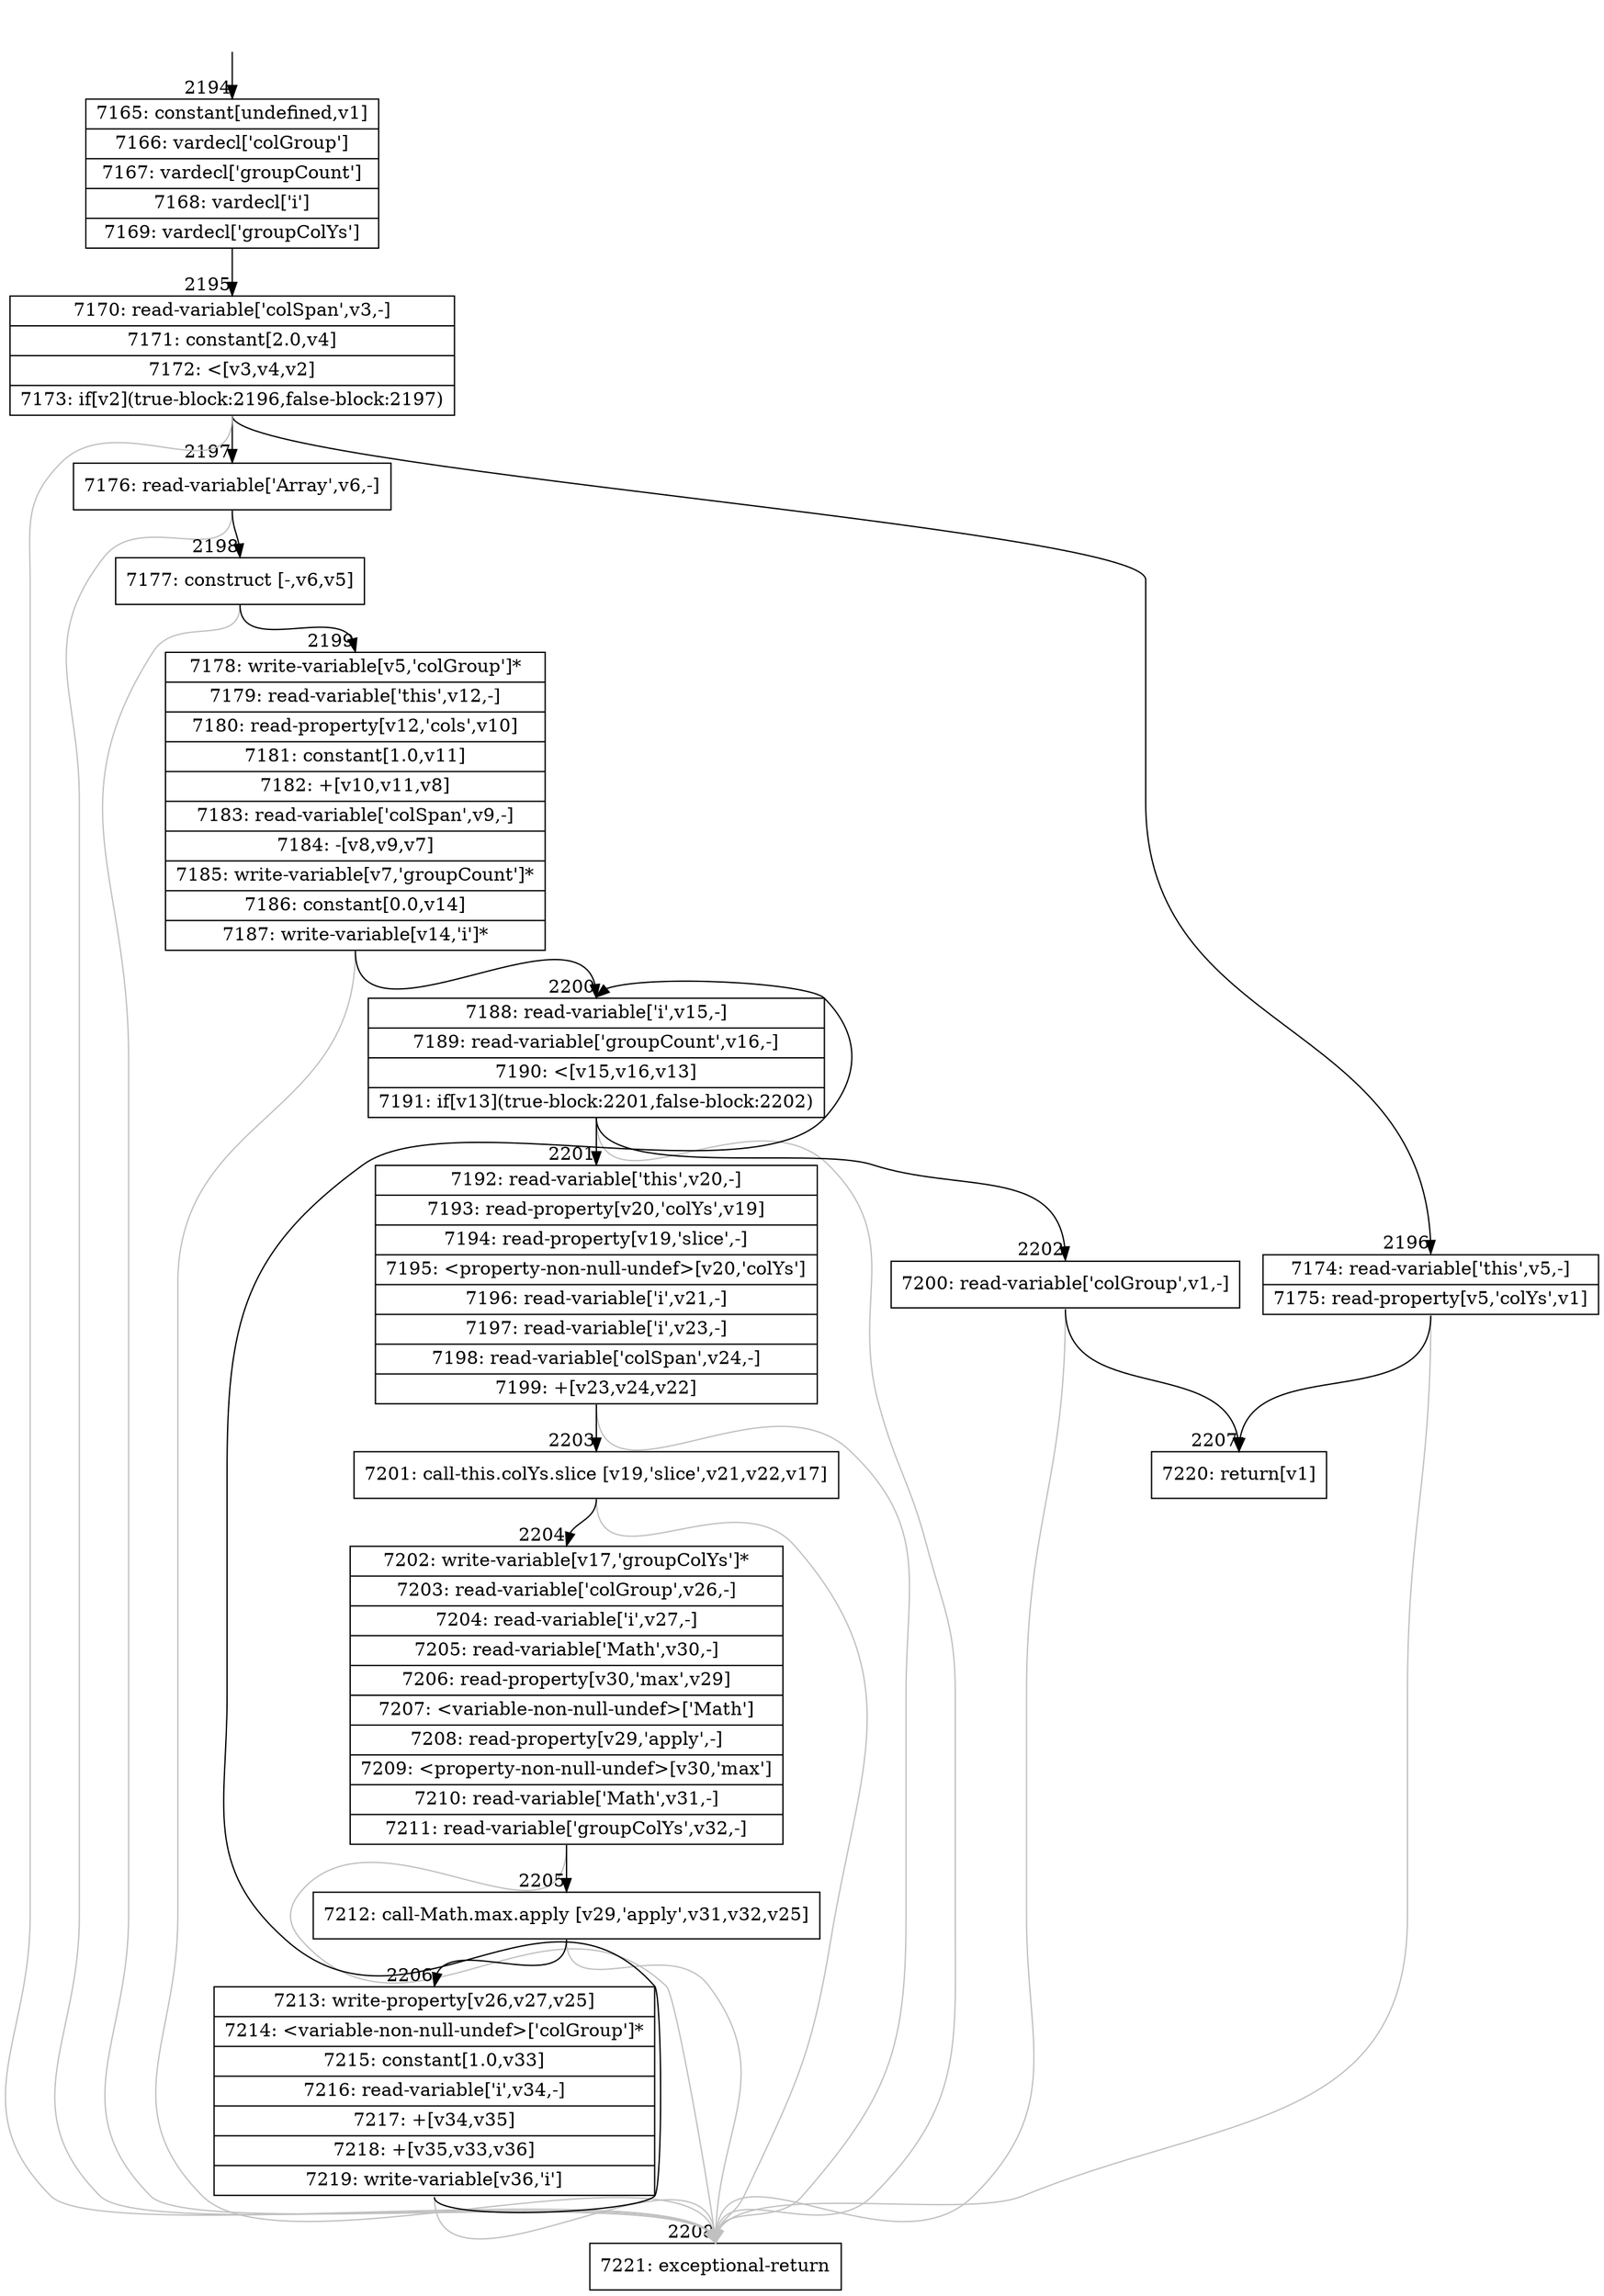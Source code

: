 digraph {
rankdir="TD"
BB_entry198[shape=none,label=""];
BB_entry198 -> BB2194 [tailport=s, headport=n, headlabel="    2194"]
BB2194 [shape=record label="{7165: constant[undefined,v1]|7166: vardecl['colGroup']|7167: vardecl['groupCount']|7168: vardecl['i']|7169: vardecl['groupColYs']}" ] 
BB2194 -> BB2195 [tailport=s, headport=n, headlabel="      2195"]
BB2195 [shape=record label="{7170: read-variable['colSpan',v3,-]|7171: constant[2.0,v4]|7172: \<[v3,v4,v2]|7173: if[v2](true-block:2196,false-block:2197)}" ] 
BB2195 -> BB2196 [tailport=s, headport=n, headlabel="      2196"]
BB2195 -> BB2197 [tailport=s, headport=n, headlabel="      2197"]
BB2195 -> BB2208 [tailport=s, headport=n, color=gray, headlabel="      2208"]
BB2196 [shape=record label="{7174: read-variable['this',v5,-]|7175: read-property[v5,'colYs',v1]}" ] 
BB2196 -> BB2207 [tailport=s, headport=n, headlabel="      2207"]
BB2196 -> BB2208 [tailport=s, headport=n, color=gray]
BB2197 [shape=record label="{7176: read-variable['Array',v6,-]}" ] 
BB2197 -> BB2198 [tailport=s, headport=n, headlabel="      2198"]
BB2197 -> BB2208 [tailport=s, headport=n, color=gray]
BB2198 [shape=record label="{7177: construct [-,v6,v5]}" ] 
BB2198 -> BB2199 [tailport=s, headport=n, headlabel="      2199"]
BB2198 -> BB2208 [tailport=s, headport=n, color=gray]
BB2199 [shape=record label="{7178: write-variable[v5,'colGroup']*|7179: read-variable['this',v12,-]|7180: read-property[v12,'cols',v10]|7181: constant[1.0,v11]|7182: +[v10,v11,v8]|7183: read-variable['colSpan',v9,-]|7184: -[v8,v9,v7]|7185: write-variable[v7,'groupCount']*|7186: constant[0.0,v14]|7187: write-variable[v14,'i']*}" ] 
BB2199 -> BB2200 [tailport=s, headport=n, headlabel="      2200"]
BB2199 -> BB2208 [tailport=s, headport=n, color=gray]
BB2200 [shape=record label="{7188: read-variable['i',v15,-]|7189: read-variable['groupCount',v16,-]|7190: \<[v15,v16,v13]|7191: if[v13](true-block:2201,false-block:2202)}" ] 
BB2200 -> BB2201 [tailport=s, headport=n, headlabel="      2201"]
BB2200 -> BB2202 [tailport=s, headport=n, headlabel="      2202"]
BB2200 -> BB2208 [tailport=s, headport=n, color=gray]
BB2201 [shape=record label="{7192: read-variable['this',v20,-]|7193: read-property[v20,'colYs',v19]|7194: read-property[v19,'slice',-]|7195: \<property-non-null-undef\>[v20,'colYs']|7196: read-variable['i',v21,-]|7197: read-variable['i',v23,-]|7198: read-variable['colSpan',v24,-]|7199: +[v23,v24,v22]}" ] 
BB2201 -> BB2203 [tailport=s, headport=n, headlabel="      2203"]
BB2201 -> BB2208 [tailport=s, headport=n, color=gray]
BB2202 [shape=record label="{7200: read-variable['colGroup',v1,-]}" ] 
BB2202 -> BB2207 [tailport=s, headport=n]
BB2202 -> BB2208 [tailport=s, headport=n, color=gray]
BB2203 [shape=record label="{7201: call-this.colYs.slice [v19,'slice',v21,v22,v17]}" ] 
BB2203 -> BB2204 [tailport=s, headport=n, headlabel="      2204"]
BB2203 -> BB2208 [tailport=s, headport=n, color=gray]
BB2204 [shape=record label="{7202: write-variable[v17,'groupColYs']*|7203: read-variable['colGroup',v26,-]|7204: read-variable['i',v27,-]|7205: read-variable['Math',v30,-]|7206: read-property[v30,'max',v29]|7207: \<variable-non-null-undef\>['Math']|7208: read-property[v29,'apply',-]|7209: \<property-non-null-undef\>[v30,'max']|7210: read-variable['Math',v31,-]|7211: read-variable['groupColYs',v32,-]}" ] 
BB2204 -> BB2205 [tailport=s, headport=n, headlabel="      2205"]
BB2204 -> BB2208 [tailport=s, headport=n, color=gray]
BB2205 [shape=record label="{7212: call-Math.max.apply [v29,'apply',v31,v32,v25]}" ] 
BB2205 -> BB2206 [tailport=s, headport=n, headlabel="      2206"]
BB2205 -> BB2208 [tailport=s, headport=n, color=gray]
BB2206 [shape=record label="{7213: write-property[v26,v27,v25]|7214: \<variable-non-null-undef\>['colGroup']*|7215: constant[1.0,v33]|7216: read-variable['i',v34,-]|7217: +[v34,v35]|7218: +[v35,v33,v36]|7219: write-variable[v36,'i']}" ] 
BB2206 -> BB2200 [tailport=s, headport=n]
BB2206 -> BB2208 [tailport=s, headport=n, color=gray]
BB2207 [shape=record label="{7220: return[v1]}" ] 
BB2208 [shape=record label="{7221: exceptional-return}" ] 
//#$~ 3082
}
